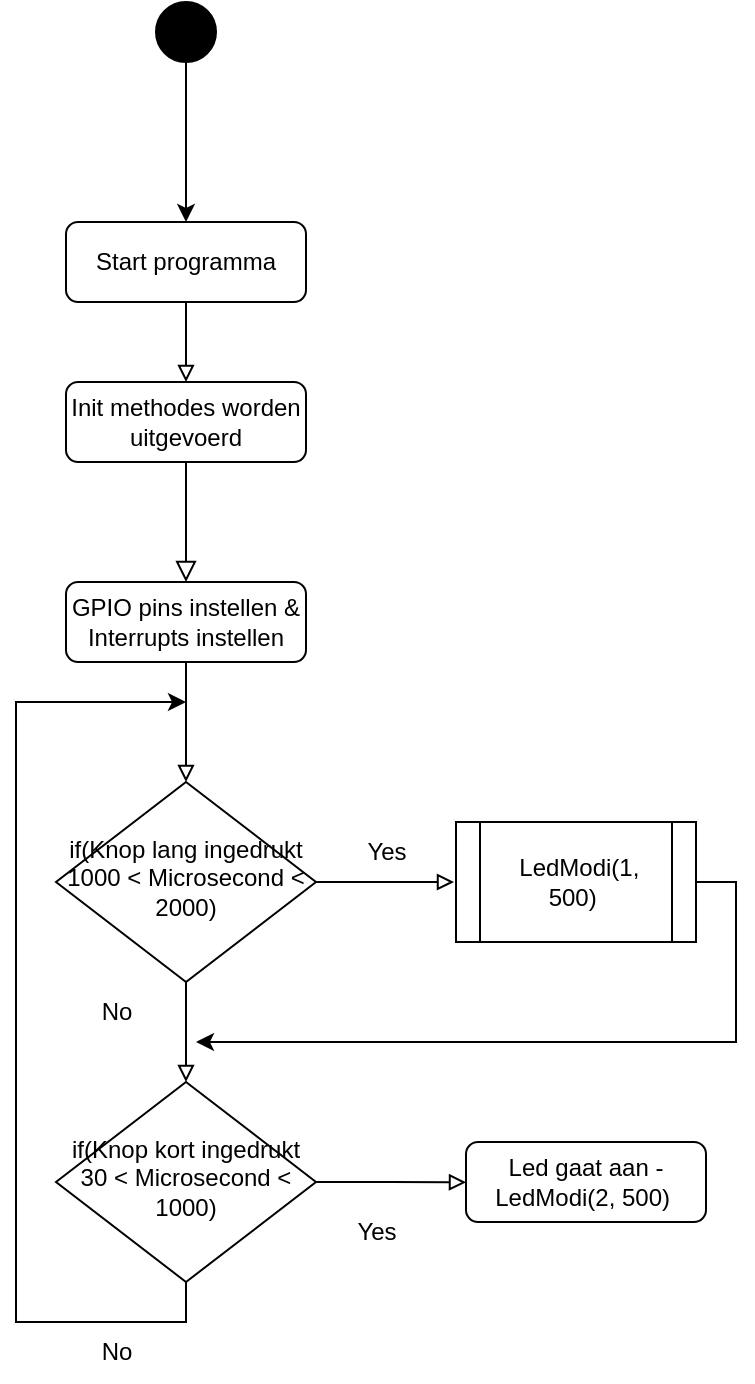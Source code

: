 <mxfile version="20.8.10" type="device"><diagram id="C5RBs43oDa-KdzZeNtuy" name="Page-1"><mxGraphModel dx="2062" dy="1909" grid="1" gridSize="10" guides="1" tooltips="1" connect="1" arrows="1" fold="1" page="1" pageScale="1" pageWidth="827" pageHeight="1169" math="0" shadow="0"><root><mxCell id="WIyWlLk6GJQsqaUBKTNV-0"/><mxCell id="WIyWlLk6GJQsqaUBKTNV-1" parent="WIyWlLk6GJQsqaUBKTNV-0"/><mxCell id="aw3jLP4qxmBBch9TnSvV-3" value="" style="rounded=0;html=1;jettySize=auto;orthogonalLoop=1;fontSize=11;endArrow=block;endFill=0;endSize=8;strokeWidth=1;shadow=0;labelBackgroundColor=none;edgeStyle=orthogonalEdgeStyle;entryX=0.5;entryY=0;entryDx=0;entryDy=0;" edge="1" parent="WIyWlLk6GJQsqaUBKTNV-1" source="aw3jLP4qxmBBch9TnSvV-4" target="aw3jLP4qxmBBch9TnSvV-9"><mxGeometry relative="1" as="geometry"><mxPoint x="5" y="140" as="targetPoint"/></mxGeometry></mxCell><mxCell id="aw3jLP4qxmBBch9TnSvV-4" value="Init methodes worden uitgevoerd" style="rounded=1;whiteSpace=wrap;html=1;fontSize=12;glass=0;strokeWidth=1;shadow=0;" vertex="1" parent="WIyWlLk6GJQsqaUBKTNV-1"><mxGeometry x="-55" y="50" width="120" height="40" as="geometry"/></mxCell><mxCell id="aw3jLP4qxmBBch9TnSvV-5" style="edgeStyle=orthogonalEdgeStyle;rounded=0;orthogonalLoop=1;jettySize=auto;html=1;exitX=1;exitY=0.5;exitDx=0;exitDy=0;fontFamily=Helvetica;endArrow=block;endFill=0;" edge="1" parent="WIyWlLk6GJQsqaUBKTNV-1" source="aw3jLP4qxmBBch9TnSvV-7"><mxGeometry relative="1" as="geometry"><mxPoint x="145" y="450.167" as="targetPoint"/></mxGeometry></mxCell><mxCell id="aw3jLP4qxmBBch9TnSvV-6" style="edgeStyle=orthogonalEdgeStyle;rounded=0;orthogonalLoop=1;jettySize=auto;html=1;exitX=0.5;exitY=1;exitDx=0;exitDy=0;" edge="1" parent="WIyWlLk6GJQsqaUBKTNV-1" source="aw3jLP4qxmBBch9TnSvV-7"><mxGeometry relative="1" as="geometry"><mxPoint x="5" y="210" as="targetPoint"/><Array as="points"><mxPoint x="5" y="520"/><mxPoint x="-80" y="520"/><mxPoint x="-80" y="210"/></Array></mxGeometry></mxCell><mxCell id="aw3jLP4qxmBBch9TnSvV-7" value="if(Knop kort ingedrukt 30 &amp;lt; Microsecond &amp;lt; 1000)" style="rhombus;whiteSpace=wrap;html=1;shadow=0;fontFamily=Helvetica;fontSize=12;align=center;strokeWidth=1;spacing=6;spacingTop=-4;" vertex="1" parent="WIyWlLk6GJQsqaUBKTNV-1"><mxGeometry x="-60" y="400" width="130" height="100" as="geometry"/></mxCell><mxCell id="aw3jLP4qxmBBch9TnSvV-8" style="edgeStyle=orthogonalEdgeStyle;rounded=0;orthogonalLoop=1;jettySize=auto;html=1;exitX=0.5;exitY=1;exitDx=0;exitDy=0;entryX=0.5;entryY=0;entryDx=0;entryDy=0;fontFamily=Helvetica;endArrow=block;endFill=0;" edge="1" parent="WIyWlLk6GJQsqaUBKTNV-1" source="aw3jLP4qxmBBch9TnSvV-9" target="aw3jLP4qxmBBch9TnSvV-12"><mxGeometry relative="1" as="geometry"/></mxCell><mxCell id="aw3jLP4qxmBBch9TnSvV-9" value="GPIO pins instellen &amp;amp;&lt;br&gt;Interrupts instellen" style="rounded=1;whiteSpace=wrap;html=1;fontSize=12;glass=0;strokeWidth=1;shadow=0;" vertex="1" parent="WIyWlLk6GJQsqaUBKTNV-1"><mxGeometry x="-55" y="150" width="120" height="40" as="geometry"/></mxCell><mxCell id="aw3jLP4qxmBBch9TnSvV-10" style="edgeStyle=orthogonalEdgeStyle;rounded=0;orthogonalLoop=1;jettySize=auto;html=1;exitX=0.5;exitY=1;exitDx=0;exitDy=0;fontFamily=Helvetica;endArrow=block;endFill=0;" edge="1" parent="WIyWlLk6GJQsqaUBKTNV-1" source="aw3jLP4qxmBBch9TnSvV-12" target="aw3jLP4qxmBBch9TnSvV-7"><mxGeometry relative="1" as="geometry"/></mxCell><mxCell id="aw3jLP4qxmBBch9TnSvV-11" style="edgeStyle=orthogonalEdgeStyle;rounded=0;orthogonalLoop=1;jettySize=auto;html=1;exitX=1;exitY=0.5;exitDx=0;exitDy=0;entryX=0;entryY=0.5;entryDx=0;entryDy=0;fontFamily=Helvetica;endArrow=block;endFill=0;" edge="1" parent="WIyWlLk6GJQsqaUBKTNV-1" source="aw3jLP4qxmBBch9TnSvV-12"><mxGeometry relative="1" as="geometry"><mxPoint x="139" y="300" as="targetPoint"/></mxGeometry></mxCell><mxCell id="aw3jLP4qxmBBch9TnSvV-12" value="if(Knop lang ingedrukt 1000 &amp;lt; Microsecond &amp;lt; 2000)" style="rhombus;whiteSpace=wrap;html=1;shadow=0;fontFamily=Helvetica;fontSize=12;align=center;strokeWidth=1;spacing=6;spacingTop=-4;" vertex="1" parent="WIyWlLk6GJQsqaUBKTNV-1"><mxGeometry x="-60" y="250" width="130" height="100" as="geometry"/></mxCell><mxCell id="aw3jLP4qxmBBch9TnSvV-13" value="No" style="text;html=1;align=center;verticalAlign=middle;resizable=0;points=[];autosize=1;strokeColor=none;fillColor=none;fontFamily=Helvetica;" vertex="1" parent="WIyWlLk6GJQsqaUBKTNV-1"><mxGeometry x="-50" y="350" width="40" height="30" as="geometry"/></mxCell><mxCell id="aw3jLP4qxmBBch9TnSvV-15" value="Yes" style="text;html=1;align=center;verticalAlign=middle;resizable=0;points=[];autosize=1;strokeColor=none;fillColor=none;fontFamily=Helvetica;" vertex="1" parent="WIyWlLk6GJQsqaUBKTNV-1"><mxGeometry x="85" y="270" width="40" height="30" as="geometry"/></mxCell><mxCell id="aw3jLP4qxmBBch9TnSvV-16" value="Led gaat aan - LedModi(2, 500)&amp;nbsp;" style="rounded=1;whiteSpace=wrap;html=1;fontSize=12;glass=0;strokeWidth=1;shadow=0;" vertex="1" parent="WIyWlLk6GJQsqaUBKTNV-1"><mxGeometry x="145" y="430" width="120" height="40" as="geometry"/></mxCell><mxCell id="aw3jLP4qxmBBch9TnSvV-17" style="edgeStyle=orthogonalEdgeStyle;rounded=0;orthogonalLoop=1;jettySize=auto;html=1;exitX=0.5;exitY=1;exitDx=0;exitDy=0;entryX=0.5;entryY=0;entryDx=0;entryDy=0;fontFamily=Helvetica;endArrow=block;endFill=0;" edge="1" parent="WIyWlLk6GJQsqaUBKTNV-1" source="aw3jLP4qxmBBch9TnSvV-18" target="aw3jLP4qxmBBch9TnSvV-4"><mxGeometry relative="1" as="geometry"/></mxCell><mxCell id="aw3jLP4qxmBBch9TnSvV-18" value="Start programma" style="rounded=1;whiteSpace=wrap;html=1;fontSize=12;glass=0;strokeWidth=1;shadow=0;" vertex="1" parent="WIyWlLk6GJQsqaUBKTNV-1"><mxGeometry x="-55" y="-30" width="120" height="40" as="geometry"/></mxCell><mxCell id="aw3jLP4qxmBBch9TnSvV-19" style="edgeStyle=orthogonalEdgeStyle;rounded=0;orthogonalLoop=1;jettySize=auto;html=1;exitX=0.5;exitY=1;exitDx=0;exitDy=0;entryX=0.5;entryY=0;entryDx=0;entryDy=0;" edge="1" parent="WIyWlLk6GJQsqaUBKTNV-1" source="aw3jLP4qxmBBch9TnSvV-20" target="aw3jLP4qxmBBch9TnSvV-18"><mxGeometry relative="1" as="geometry"/></mxCell><mxCell id="aw3jLP4qxmBBch9TnSvV-20" value="" style="ellipse;whiteSpace=wrap;html=1;aspect=fixed;fillColor=#000000;" vertex="1" parent="WIyWlLk6GJQsqaUBKTNV-1"><mxGeometry x="-10" y="-140" width="30" height="30" as="geometry"/></mxCell><mxCell id="aw3jLP4qxmBBch9TnSvV-21" value="Yes" style="text;html=1;align=center;verticalAlign=middle;resizable=0;points=[];autosize=1;strokeColor=none;fillColor=none;" vertex="1" parent="WIyWlLk6GJQsqaUBKTNV-1"><mxGeometry x="80" y="460" width="40" height="30" as="geometry"/></mxCell><mxCell id="aw3jLP4qxmBBch9TnSvV-22" value="No" style="text;html=1;align=center;verticalAlign=middle;resizable=0;points=[];autosize=1;strokeColor=none;fillColor=none;fontFamily=Helvetica;" vertex="1" parent="WIyWlLk6GJQsqaUBKTNV-1"><mxGeometry x="-50" y="520" width="40" height="30" as="geometry"/></mxCell><mxCell id="aw3jLP4qxmBBch9TnSvV-24" style="edgeStyle=orthogonalEdgeStyle;rounded=0;orthogonalLoop=1;jettySize=auto;html=1;exitX=1;exitY=0.5;exitDx=0;exitDy=0;" edge="1" parent="WIyWlLk6GJQsqaUBKTNV-1" source="aw3jLP4qxmBBch9TnSvV-23"><mxGeometry relative="1" as="geometry"><mxPoint x="10" y="380" as="targetPoint"/><Array as="points"><mxPoint x="280" y="300"/><mxPoint x="280" y="380"/></Array></mxGeometry></mxCell><mxCell id="aw3jLP4qxmBBch9TnSvV-23" value="&amp;nbsp;LedModi(1, 500)&amp;nbsp;" style="shape=process;whiteSpace=wrap;html=1;backgroundOutline=1;" vertex="1" parent="WIyWlLk6GJQsqaUBKTNV-1"><mxGeometry x="140" y="270" width="120" height="60" as="geometry"/></mxCell></root></mxGraphModel></diagram></mxfile>